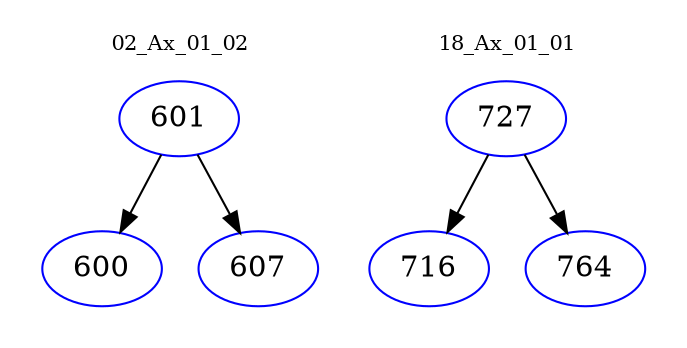 digraph{
subgraph cluster_0 {
color = white
label = "02_Ax_01_02";
fontsize=10;
T0_601 [label="601", color="blue"]
T0_601 -> T0_600 [color="black"]
T0_600 [label="600", color="blue"]
T0_601 -> T0_607 [color="black"]
T0_607 [label="607", color="blue"]
}
subgraph cluster_1 {
color = white
label = "18_Ax_01_01";
fontsize=10;
T1_727 [label="727", color="blue"]
T1_727 -> T1_716 [color="black"]
T1_716 [label="716", color="blue"]
T1_727 -> T1_764 [color="black"]
T1_764 [label="764", color="blue"]
}
}
